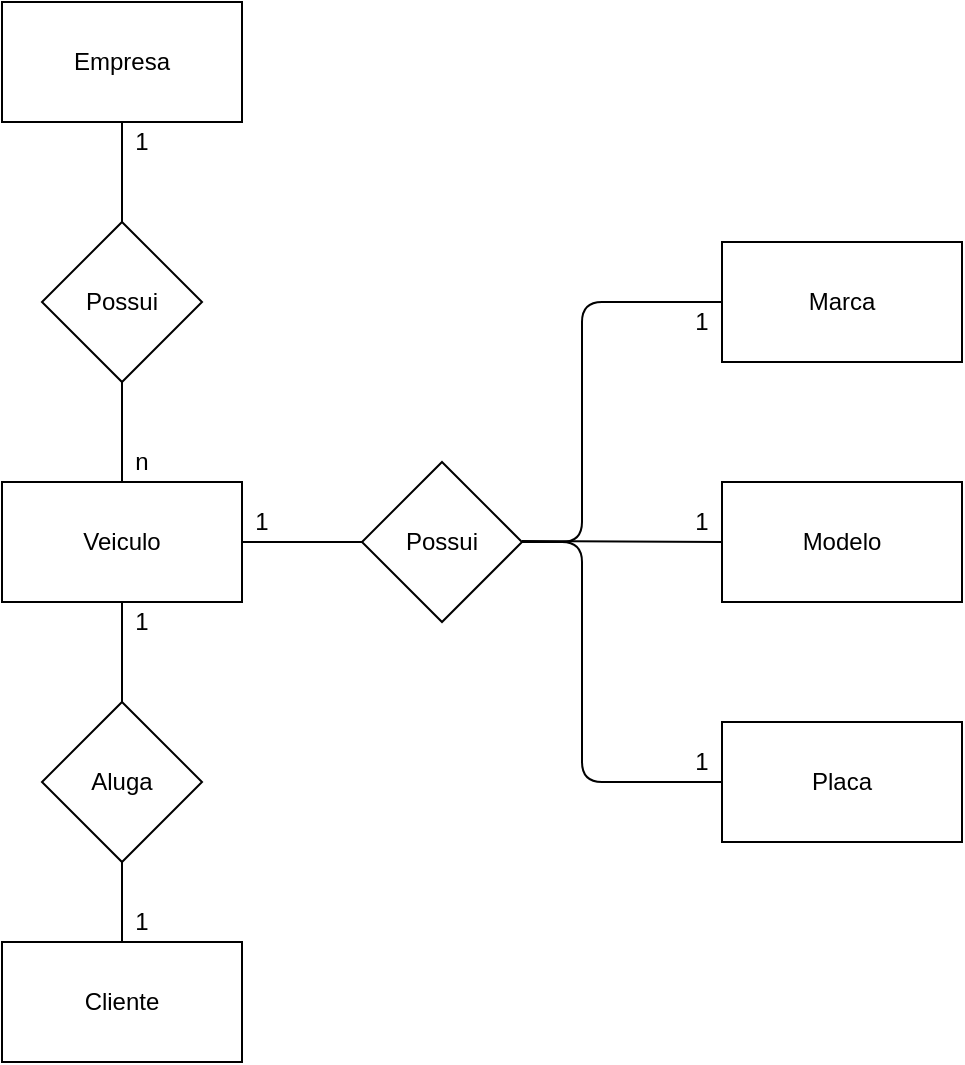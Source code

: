 <mxfile version="14.4.2" type="device" pages="2"><diagram id="qtcbhjYwakGJNuhF4KEL" name="Conceitual"><mxGraphModel dx="806" dy="490" grid="1" gridSize="10" guides="1" tooltips="1" connect="1" arrows="1" fold="1" page="1" pageScale="1" pageWidth="827" pageHeight="1169" math="0" shadow="0"><root><mxCell id="0"/><mxCell id="1" parent="0"/><mxCell id="SmdyD3zTWW93nZd84p_2-1" value="Empresa" style="rounded=0;whiteSpace=wrap;html=1;" parent="1" vertex="1"><mxGeometry x="280" y="40" width="120" height="60" as="geometry"/></mxCell><mxCell id="SmdyD3zTWW93nZd84p_2-2" value="Veiculo" style="rounded=0;whiteSpace=wrap;html=1;" parent="1" vertex="1"><mxGeometry x="280" y="280" width="120" height="60" as="geometry"/></mxCell><mxCell id="SmdyD3zTWW93nZd84p_2-3" value="Possui" style="rhombus;whiteSpace=wrap;html=1;" parent="1" vertex="1"><mxGeometry x="300" y="150" width="80" height="80" as="geometry"/></mxCell><mxCell id="SmdyD3zTWW93nZd84p_2-4" value="" style="endArrow=none;html=1;entryX=0.5;entryY=1;entryDx=0;entryDy=0;exitX=0.5;exitY=0;exitDx=0;exitDy=0;" parent="1" source="SmdyD3zTWW93nZd84p_2-3" target="SmdyD3zTWW93nZd84p_2-1" edge="1"><mxGeometry width="50" height="50" relative="1" as="geometry"><mxPoint x="400" y="150" as="sourcePoint"/><mxPoint x="430" y="210" as="targetPoint"/></mxGeometry></mxCell><mxCell id="SmdyD3zTWW93nZd84p_2-5" value="" style="endArrow=none;html=1;entryX=0.5;entryY=1;entryDx=0;entryDy=0;exitX=0.5;exitY=0;exitDx=0;exitDy=0;" parent="1" source="SmdyD3zTWW93nZd84p_2-2" target="SmdyD3zTWW93nZd84p_2-3" edge="1"><mxGeometry width="50" height="50" relative="1" as="geometry"><mxPoint x="380" y="260" as="sourcePoint"/><mxPoint x="430" y="210" as="targetPoint"/></mxGeometry></mxCell><mxCell id="SmdyD3zTWW93nZd84p_2-6" value="1" style="text;html=1;strokeColor=none;fillColor=none;align=center;verticalAlign=middle;whiteSpace=wrap;rounded=0;" parent="1" vertex="1"><mxGeometry x="330" y="100" width="40" height="20" as="geometry"/></mxCell><mxCell id="SmdyD3zTWW93nZd84p_2-8" value="n" style="text;html=1;strokeColor=none;fillColor=none;align=center;verticalAlign=middle;whiteSpace=wrap;rounded=0;" parent="1" vertex="1"><mxGeometry x="330" y="260" width="40" height="20" as="geometry"/></mxCell><mxCell id="SmdyD3zTWW93nZd84p_2-9" value="Marca" style="rounded=0;whiteSpace=wrap;html=1;" parent="1" vertex="1"><mxGeometry x="640" y="160" width="120" height="60" as="geometry"/></mxCell><mxCell id="SmdyD3zTWW93nZd84p_2-10" value="Modelo" style="rounded=0;whiteSpace=wrap;html=1;" parent="1" vertex="1"><mxGeometry x="640" y="280" width="120" height="60" as="geometry"/></mxCell><mxCell id="SmdyD3zTWW93nZd84p_2-11" value="Placa" style="rounded=0;whiteSpace=wrap;html=1;" parent="1" vertex="1"><mxGeometry x="640" y="400" width="120" height="60" as="geometry"/></mxCell><mxCell id="SmdyD3zTWW93nZd84p_2-12" value="Possui" style="rhombus;whiteSpace=wrap;html=1;" parent="1" vertex="1"><mxGeometry x="460" y="270" width="80" height="80" as="geometry"/></mxCell><mxCell id="SmdyD3zTWW93nZd84p_2-13" value="" style="endArrow=none;html=1;entryX=0;entryY=0.5;entryDx=0;entryDy=0;exitX=1;exitY=0.5;exitDx=0;exitDy=0;" parent="1" source="SmdyD3zTWW93nZd84p_2-2" target="SmdyD3zTWW93nZd84p_2-12" edge="1"><mxGeometry width="50" height="50" relative="1" as="geometry"><mxPoint x="380" y="270" as="sourcePoint"/><mxPoint x="430" y="220" as="targetPoint"/></mxGeometry></mxCell><mxCell id="SmdyD3zTWW93nZd84p_2-14" value="" style="endArrow=none;html=1;entryX=0;entryY=0.5;entryDx=0;entryDy=0;exitX=1;exitY=0.5;exitDx=0;exitDy=0;" parent="1" target="SmdyD3zTWW93nZd84p_2-10" edge="1"><mxGeometry width="50" height="50" relative="1" as="geometry"><mxPoint x="540" y="309.5" as="sourcePoint"/><mxPoint x="600" y="309.5" as="targetPoint"/></mxGeometry></mxCell><mxCell id="SmdyD3zTWW93nZd84p_2-15" value="" style="endArrow=none;html=1;entryX=0;entryY=0.5;entryDx=0;entryDy=0;exitX=1;exitY=0.5;exitDx=0;exitDy=0;" parent="1" source="SmdyD3zTWW93nZd84p_2-12" target="SmdyD3zTWW93nZd84p_2-11" edge="1"><mxGeometry width="50" height="50" relative="1" as="geometry"><mxPoint x="510" y="429.5" as="sourcePoint"/><mxPoint x="570" y="429.5" as="targetPoint"/><Array as="points"><mxPoint x="570" y="310"/><mxPoint x="570" y="430"/></Array></mxGeometry></mxCell><mxCell id="SmdyD3zTWW93nZd84p_2-16" value="" style="endArrow=none;html=1;entryX=0;entryY=0.5;entryDx=0;entryDy=0;exitX=1;exitY=0.5;exitDx=0;exitDy=0;" parent="1" source="SmdyD3zTWW93nZd84p_2-12" target="SmdyD3zTWW93nZd84p_2-9" edge="1"><mxGeometry width="50" height="50" relative="1" as="geometry"><mxPoint x="500" y="190" as="sourcePoint"/><mxPoint x="560" y="190" as="targetPoint"/><Array as="points"><mxPoint x="570" y="310"/><mxPoint x="570" y="190"/></Array></mxGeometry></mxCell><mxCell id="SmdyD3zTWW93nZd84p_2-17" value="1" style="text;html=1;strokeColor=none;fillColor=none;align=center;verticalAlign=middle;whiteSpace=wrap;rounded=0;" parent="1" vertex="1"><mxGeometry x="390" y="290" width="40" height="20" as="geometry"/></mxCell><mxCell id="SmdyD3zTWW93nZd84p_2-18" value="1" style="text;html=1;strokeColor=none;fillColor=none;align=center;verticalAlign=middle;whiteSpace=wrap;rounded=0;" parent="1" vertex="1"><mxGeometry x="610" y="290" width="40" height="20" as="geometry"/></mxCell><mxCell id="SmdyD3zTWW93nZd84p_2-19" value="1" style="text;html=1;strokeColor=none;fillColor=none;align=center;verticalAlign=middle;whiteSpace=wrap;rounded=0;" parent="1" vertex="1"><mxGeometry x="610" y="190" width="40" height="20" as="geometry"/></mxCell><mxCell id="SmdyD3zTWW93nZd84p_2-20" value="1" style="text;html=1;strokeColor=none;fillColor=none;align=center;verticalAlign=middle;whiteSpace=wrap;rounded=0;" parent="1" vertex="1"><mxGeometry x="610" y="410" width="40" height="20" as="geometry"/></mxCell><mxCell id="SmdyD3zTWW93nZd84p_2-21" value="Cliente" style="rounded=0;whiteSpace=wrap;html=1;" parent="1" vertex="1"><mxGeometry x="280" y="510" width="120" height="60" as="geometry"/></mxCell><mxCell id="SmdyD3zTWW93nZd84p_2-22" value="Aluga" style="rhombus;whiteSpace=wrap;html=1;" parent="1" vertex="1"><mxGeometry x="300" y="390" width="80" height="80" as="geometry"/></mxCell><mxCell id="SmdyD3zTWW93nZd84p_2-23" value="" style="endArrow=none;html=1;entryX=0.5;entryY=1;entryDx=0;entryDy=0;exitX=0.5;exitY=0;exitDx=0;exitDy=0;" parent="1" source="SmdyD3zTWW93nZd84p_2-22" target="SmdyD3zTWW93nZd84p_2-2" edge="1"><mxGeometry width="50" height="50" relative="1" as="geometry"><mxPoint x="270" y="410" as="sourcePoint"/><mxPoint x="320" y="360" as="targetPoint"/></mxGeometry></mxCell><mxCell id="SmdyD3zTWW93nZd84p_2-24" value="" style="endArrow=none;html=1;entryX=0.5;entryY=1;entryDx=0;entryDy=0;exitX=0.5;exitY=0;exitDx=0;exitDy=0;" parent="1" source="SmdyD3zTWW93nZd84p_2-21" target="SmdyD3zTWW93nZd84p_2-22" edge="1"><mxGeometry width="50" height="50" relative="1" as="geometry"><mxPoint x="420" y="500" as="sourcePoint"/><mxPoint x="420" y="450" as="targetPoint"/></mxGeometry></mxCell><mxCell id="SmdyD3zTWW93nZd84p_2-25" value="1" style="text;html=1;strokeColor=none;fillColor=none;align=center;verticalAlign=middle;whiteSpace=wrap;rounded=0;" parent="1" vertex="1"><mxGeometry x="330" y="340" width="40" height="20" as="geometry"/></mxCell><mxCell id="SmdyD3zTWW93nZd84p_2-26" value="1" style="text;html=1;strokeColor=none;fillColor=none;align=center;verticalAlign=middle;whiteSpace=wrap;rounded=0;" parent="1" vertex="1"><mxGeometry x="330" y="490" width="40" height="20" as="geometry"/></mxCell></root></mxGraphModel></diagram><diagram id="cbfgxTOnmdkZRFPGQJOt" name="Logico"><mxGraphModel dx="948" dy="576" grid="1" gridSize="10" guides="1" tooltips="1" connect="1" arrows="1" fold="1" page="1" pageScale="1" pageWidth="827" pageHeight="1169" math="0" shadow="0"><root><mxCell id="nOBJ4MlzQ91a8fiqfr3s-0"/><mxCell id="nOBJ4MlzQ91a8fiqfr3s-1" parent="nOBJ4MlzQ91a8fiqfr3s-0"/><mxCell id="nOBJ4MlzQ91a8fiqfr3s-2" value="Empresa" style="shape=table;startSize=30;container=1;collapsible=1;childLayout=tableLayout;fixedRows=1;rowLines=0;fontStyle=1;align=center;resizeLast=1;" vertex="1" parent="nOBJ4MlzQ91a8fiqfr3s-1"><mxGeometry x="70" y="160" width="180" height="60" as="geometry"/></mxCell><mxCell id="nOBJ4MlzQ91a8fiqfr3s-3" value="" style="shape=partialRectangle;collapsible=0;dropTarget=0;pointerEvents=0;fillColor=none;top=0;left=0;bottom=1;right=0;points=[[0,0.5],[1,0.5]];portConstraint=eastwest;" vertex="1" parent="nOBJ4MlzQ91a8fiqfr3s-2"><mxGeometry y="30" width="180" height="30" as="geometry"/></mxCell><mxCell id="nOBJ4MlzQ91a8fiqfr3s-4" value="PK" style="shape=partialRectangle;connectable=0;fillColor=none;top=0;left=0;bottom=0;right=0;fontStyle=1;overflow=hidden;" vertex="1" parent="nOBJ4MlzQ91a8fiqfr3s-3"><mxGeometry width="30" height="30" as="geometry"/></mxCell><mxCell id="nOBJ4MlzQ91a8fiqfr3s-5" value="IdEmpresa" style="shape=partialRectangle;connectable=0;fillColor=none;top=0;left=0;bottom=0;right=0;align=left;spacingLeft=6;fontStyle=1;overflow=hidden;" vertex="1" parent="nOBJ4MlzQ91a8fiqfr3s-3"><mxGeometry x="30" width="150" height="30" as="geometry"/></mxCell><mxCell id="zFlpbGi_CJhMRp_U6qEK-0" value="Veiculo" style="shape=table;startSize=30;container=1;collapsible=1;childLayout=tableLayout;fixedRows=1;rowLines=0;fontStyle=1;align=center;resizeLast=1;" vertex="1" parent="nOBJ4MlzQ91a8fiqfr3s-1"><mxGeometry x="310" y="170" width="180" height="190" as="geometry"/></mxCell><mxCell id="zFlpbGi_CJhMRp_U6qEK-1" value="" style="shape=partialRectangle;collapsible=0;dropTarget=0;pointerEvents=0;fillColor=none;top=0;left=0;bottom=0;right=0;points=[[0,0.5],[1,0.5]];portConstraint=eastwest;" vertex="1" parent="zFlpbGi_CJhMRp_U6qEK-0"><mxGeometry y="30" width="180" height="30" as="geometry"/></mxCell><mxCell id="zFlpbGi_CJhMRp_U6qEK-2" value="PK" style="shape=partialRectangle;connectable=0;fillColor=none;top=0;left=0;bottom=0;right=0;fontStyle=1;overflow=hidden;" vertex="1" parent="zFlpbGi_CJhMRp_U6qEK-1"><mxGeometry width="60" height="30" as="geometry"/></mxCell><mxCell id="zFlpbGi_CJhMRp_U6qEK-3" value="IdVeiculo" style="shape=partialRectangle;connectable=0;fillColor=none;top=0;left=0;bottom=0;right=0;align=left;spacingLeft=6;fontStyle=1;overflow=hidden;" vertex="1" parent="zFlpbGi_CJhMRp_U6qEK-1"><mxGeometry x="60" width="120" height="30" as="geometry"/></mxCell><mxCell id="zFlpbGi_CJhMRp_U6qEK-4" value="" style="shape=partialRectangle;collapsible=0;dropTarget=0;pointerEvents=0;fillColor=none;top=0;left=0;bottom=1;right=0;points=[[0,0.5],[1,0.5]];portConstraint=eastwest;" vertex="1" parent="zFlpbGi_CJhMRp_U6qEK-0"><mxGeometry y="60" width="180" height="30" as="geometry"/></mxCell><mxCell id="zFlpbGi_CJhMRp_U6qEK-5" value="FK" style="shape=partialRectangle;connectable=0;fillColor=none;top=0;left=0;bottom=0;right=0;fontStyle=1;overflow=hidden;" vertex="1" parent="zFlpbGi_CJhMRp_U6qEK-4"><mxGeometry width="60" height="30" as="geometry"/></mxCell><mxCell id="zFlpbGi_CJhMRp_U6qEK-6" value="IdEmpresa" style="shape=partialRectangle;connectable=0;fillColor=none;top=0;left=0;bottom=0;right=0;align=left;spacingLeft=6;fontStyle=1;overflow=hidden;" vertex="1" parent="zFlpbGi_CJhMRp_U6qEK-4"><mxGeometry x="60" width="120" height="30" as="geometry"/></mxCell><mxCell id="zFlpbGi_CJhMRp_U6qEK-7" value="" style="shape=partialRectangle;collapsible=0;dropTarget=0;pointerEvents=0;fillColor=none;top=0;left=0;bottom=0;right=0;points=[[0,0.5],[1,0.5]];portConstraint=eastwest;" vertex="1" parent="zFlpbGi_CJhMRp_U6qEK-0"><mxGeometry y="90" width="180" height="30" as="geometry"/></mxCell><mxCell id="zFlpbGi_CJhMRp_U6qEK-8" value="" style="shape=partialRectangle;connectable=0;fillColor=none;top=0;left=0;bottom=0;right=0;editable=1;overflow=hidden;" vertex="1" parent="zFlpbGi_CJhMRp_U6qEK-7"><mxGeometry width="60" height="30" as="geometry"/></mxCell><mxCell id="zFlpbGi_CJhMRp_U6qEK-9" value="Marca" style="shape=partialRectangle;connectable=0;fillColor=none;top=0;left=0;bottom=0;right=0;align=left;spacingLeft=6;overflow=hidden;" vertex="1" parent="zFlpbGi_CJhMRp_U6qEK-7"><mxGeometry x="60" width="120" height="30" as="geometry"/></mxCell><mxCell id="zFlpbGi_CJhMRp_U6qEK-10" value="" style="shape=partialRectangle;collapsible=0;dropTarget=0;pointerEvents=0;fillColor=none;top=0;left=0;bottom=0;right=0;points=[[0,0.5],[1,0.5]];portConstraint=eastwest;" vertex="1" parent="zFlpbGi_CJhMRp_U6qEK-0"><mxGeometry y="120" width="180" height="30" as="geometry"/></mxCell><mxCell id="zFlpbGi_CJhMRp_U6qEK-11" value="" style="shape=partialRectangle;connectable=0;fillColor=none;top=0;left=0;bottom=0;right=0;editable=1;overflow=hidden;" vertex="1" parent="zFlpbGi_CJhMRp_U6qEK-10"><mxGeometry width="60" height="30" as="geometry"/></mxCell><mxCell id="zFlpbGi_CJhMRp_U6qEK-12" value="Modelo" style="shape=partialRectangle;connectable=0;fillColor=none;top=0;left=0;bottom=0;right=0;align=left;spacingLeft=6;overflow=hidden;" vertex="1" parent="zFlpbGi_CJhMRp_U6qEK-10"><mxGeometry x="60" width="120" height="30" as="geometry"/></mxCell><mxCell id="fbHEHQttMGH14teeF06v-15" value="" style="shape=partialRectangle;collapsible=0;dropTarget=0;pointerEvents=0;fillColor=none;top=0;left=0;bottom=0;right=0;points=[[0,0.5],[1,0.5]];portConstraint=eastwest;" vertex="1" parent="zFlpbGi_CJhMRp_U6qEK-0"><mxGeometry y="150" width="180" height="30" as="geometry"/></mxCell><mxCell id="fbHEHQttMGH14teeF06v-16" value="" style="shape=partialRectangle;connectable=0;fillColor=none;top=0;left=0;bottom=0;right=0;editable=1;overflow=hidden;" vertex="1" parent="fbHEHQttMGH14teeF06v-15"><mxGeometry width="60" height="30" as="geometry"/></mxCell><mxCell id="fbHEHQttMGH14teeF06v-17" value="Placa" style="shape=partialRectangle;connectable=0;fillColor=none;top=0;left=0;bottom=0;right=0;align=left;spacingLeft=6;overflow=hidden;" vertex="1" parent="fbHEHQttMGH14teeF06v-15"><mxGeometry x="60" width="120" height="30" as="geometry"/></mxCell><mxCell id="fbHEHQttMGH14teeF06v-31" value="Cliente" style="shape=table;startSize=30;container=1;collapsible=1;childLayout=tableLayout;fixedRows=1;rowLines=0;fontStyle=1;align=center;resizeLast=1;" vertex="1" parent="nOBJ4MlzQ91a8fiqfr3s-1"><mxGeometry x="840" y="145" width="180" height="160" as="geometry"/></mxCell><mxCell id="fbHEHQttMGH14teeF06v-32" value="" style="shape=partialRectangle;collapsible=0;dropTarget=0;pointerEvents=0;fillColor=none;top=0;left=0;bottom=1;right=0;points=[[0,0.5],[1,0.5]];portConstraint=eastwest;" vertex="1" parent="fbHEHQttMGH14teeF06v-31"><mxGeometry y="30" width="180" height="30" as="geometry"/></mxCell><mxCell id="fbHEHQttMGH14teeF06v-33" value="PK" style="shape=partialRectangle;connectable=0;fillColor=none;top=0;left=0;bottom=0;right=0;fontStyle=1;overflow=hidden;" vertex="1" parent="fbHEHQttMGH14teeF06v-32"><mxGeometry width="30" height="30" as="geometry"/></mxCell><mxCell id="fbHEHQttMGH14teeF06v-34" value="IdCliente" style="shape=partialRectangle;connectable=0;fillColor=none;top=0;left=0;bottom=0;right=0;align=left;spacingLeft=6;fontStyle=1;overflow=hidden;" vertex="1" parent="fbHEHQttMGH14teeF06v-32"><mxGeometry x="30" width="150" height="30" as="geometry"/></mxCell><mxCell id="fbHEHQttMGH14teeF06v-35" value="" style="shape=partialRectangle;collapsible=0;dropTarget=0;pointerEvents=0;fillColor=none;top=0;left=0;bottom=0;right=0;points=[[0,0.5],[1,0.5]];portConstraint=eastwest;" vertex="1" parent="fbHEHQttMGH14teeF06v-31"><mxGeometry y="60" width="180" height="30" as="geometry"/></mxCell><mxCell id="fbHEHQttMGH14teeF06v-36" value="" style="shape=partialRectangle;connectable=0;fillColor=none;top=0;left=0;bottom=0;right=0;editable=1;overflow=hidden;" vertex="1" parent="fbHEHQttMGH14teeF06v-35"><mxGeometry width="30" height="30" as="geometry"/></mxCell><mxCell id="fbHEHQttMGH14teeF06v-37" value="Nome" style="shape=partialRectangle;connectable=0;fillColor=none;top=0;left=0;bottom=0;right=0;align=left;spacingLeft=6;overflow=hidden;" vertex="1" parent="fbHEHQttMGH14teeF06v-35"><mxGeometry x="30" width="150" height="30" as="geometry"/></mxCell><mxCell id="fbHEHQttMGH14teeF06v-38" value="" style="shape=partialRectangle;collapsible=0;dropTarget=0;pointerEvents=0;fillColor=none;top=0;left=0;bottom=0;right=0;points=[[0,0.5],[1,0.5]];portConstraint=eastwest;" vertex="1" parent="fbHEHQttMGH14teeF06v-31"><mxGeometry y="90" width="180" height="30" as="geometry"/></mxCell><mxCell id="fbHEHQttMGH14teeF06v-39" value="" style="shape=partialRectangle;connectable=0;fillColor=none;top=0;left=0;bottom=0;right=0;editable=1;overflow=hidden;" vertex="1" parent="fbHEHQttMGH14teeF06v-38"><mxGeometry width="30" height="30" as="geometry"/></mxCell><mxCell id="fbHEHQttMGH14teeF06v-40" value="Numero de Identidade" style="shape=partialRectangle;connectable=0;fillColor=none;top=0;left=0;bottom=0;right=0;align=left;spacingLeft=6;overflow=hidden;" vertex="1" parent="fbHEHQttMGH14teeF06v-38"><mxGeometry x="30" width="150" height="30" as="geometry"/></mxCell><mxCell id="fbHEHQttMGH14teeF06v-41" value="" style="shape=partialRectangle;collapsible=0;dropTarget=0;pointerEvents=0;fillColor=none;top=0;left=0;bottom=0;right=0;points=[[0,0.5],[1,0.5]];portConstraint=eastwest;" vertex="1" parent="fbHEHQttMGH14teeF06v-31"><mxGeometry y="120" width="180" height="30" as="geometry"/></mxCell><mxCell id="fbHEHQttMGH14teeF06v-42" value="" style="shape=partialRectangle;connectable=0;fillColor=none;top=0;left=0;bottom=0;right=0;editable=1;overflow=hidden;" vertex="1" parent="fbHEHQttMGH14teeF06v-41"><mxGeometry width="30" height="30" as="geometry"/></mxCell><mxCell id="fbHEHQttMGH14teeF06v-43" value="CPF" style="shape=partialRectangle;connectable=0;fillColor=none;top=0;left=0;bottom=0;right=0;align=left;spacingLeft=6;overflow=hidden;" vertex="1" parent="fbHEHQttMGH14teeF06v-41"><mxGeometry x="30" width="150" height="30" as="geometry"/></mxCell><mxCell id="fbHEHQttMGH14teeF06v-44" value="Aluguel" style="shape=table;startSize=30;container=1;collapsible=1;childLayout=tableLayout;fixedRows=1;rowLines=0;fontStyle=1;align=center;resizeLast=1;" vertex="1" parent="nOBJ4MlzQ91a8fiqfr3s-1"><mxGeometry x="590" y="120" width="180" height="190" as="geometry"/></mxCell><mxCell id="fbHEHQttMGH14teeF06v-45" value="" style="shape=partialRectangle;collapsible=0;dropTarget=0;pointerEvents=0;fillColor=none;top=0;left=0;bottom=0;right=0;points=[[0,0.5],[1,0.5]];portConstraint=eastwest;" vertex="1" parent="fbHEHQttMGH14teeF06v-44"><mxGeometry y="30" width="180" height="30" as="geometry"/></mxCell><mxCell id="fbHEHQttMGH14teeF06v-46" value="PK" style="shape=partialRectangle;connectable=0;fillColor=none;top=0;left=0;bottom=0;right=0;fontStyle=1;overflow=hidden;" vertex="1" parent="fbHEHQttMGH14teeF06v-45"><mxGeometry width="60" height="30" as="geometry"/></mxCell><mxCell id="fbHEHQttMGH14teeF06v-47" value="IdAluguel" style="shape=partialRectangle;connectable=0;fillColor=none;top=0;left=0;bottom=0;right=0;align=left;spacingLeft=6;fontStyle=1;overflow=hidden;" vertex="1" parent="fbHEHQttMGH14teeF06v-45"><mxGeometry x="60" width="120" height="30" as="geometry"/></mxCell><mxCell id="fbHEHQttMGH14teeF06v-72" value="" style="shape=partialRectangle;collapsible=0;dropTarget=0;pointerEvents=0;fillColor=none;top=0;left=0;bottom=0;right=0;points=[[0,0.5],[1,0.5]];portConstraint=eastwest;" vertex="1" parent="fbHEHQttMGH14teeF06v-44"><mxGeometry y="60" width="180" height="30" as="geometry"/></mxCell><mxCell id="fbHEHQttMGH14teeF06v-73" value="FK" style="shape=partialRectangle;connectable=0;fillColor=none;top=0;left=0;bottom=0;right=0;fontStyle=1;overflow=hidden;" vertex="1" parent="fbHEHQttMGH14teeF06v-72"><mxGeometry width="60" height="30" as="geometry"/></mxCell><mxCell id="fbHEHQttMGH14teeF06v-74" value="IdCliente" style="shape=partialRectangle;connectable=0;fillColor=none;top=0;left=0;bottom=0;right=0;align=left;spacingLeft=6;fontStyle=1;overflow=hidden;" vertex="1" parent="fbHEHQttMGH14teeF06v-72"><mxGeometry x="60" width="120" height="30" as="geometry"/></mxCell><mxCell id="fbHEHQttMGH14teeF06v-48" value="" style="shape=partialRectangle;collapsible=0;dropTarget=0;pointerEvents=0;fillColor=none;top=0;left=0;bottom=1;right=0;points=[[0,0.5],[1,0.5]];portConstraint=eastwest;" vertex="1" parent="fbHEHQttMGH14teeF06v-44"><mxGeometry y="90" width="180" height="30" as="geometry"/></mxCell><mxCell id="fbHEHQttMGH14teeF06v-49" value="FK" style="shape=partialRectangle;connectable=0;fillColor=none;top=0;left=0;bottom=0;right=0;fontStyle=1;overflow=hidden;" vertex="1" parent="fbHEHQttMGH14teeF06v-48"><mxGeometry width="60" height="30" as="geometry"/></mxCell><mxCell id="fbHEHQttMGH14teeF06v-50" value="Veiculo" style="shape=partialRectangle;connectable=0;fillColor=none;top=0;left=0;bottom=0;right=0;align=left;spacingLeft=6;fontStyle=1;overflow=hidden;" vertex="1" parent="fbHEHQttMGH14teeF06v-48"><mxGeometry x="60" width="120" height="30" as="geometry"/></mxCell><mxCell id="fbHEHQttMGH14teeF06v-51" value="" style="shape=partialRectangle;collapsible=0;dropTarget=0;pointerEvents=0;fillColor=none;top=0;left=0;bottom=0;right=0;points=[[0,0.5],[1,0.5]];portConstraint=eastwest;" vertex="1" parent="fbHEHQttMGH14teeF06v-44"><mxGeometry y="120" width="180" height="30" as="geometry"/></mxCell><mxCell id="fbHEHQttMGH14teeF06v-52" value="" style="shape=partialRectangle;connectable=0;fillColor=none;top=0;left=0;bottom=0;right=0;editable=1;overflow=hidden;" vertex="1" parent="fbHEHQttMGH14teeF06v-51"><mxGeometry width="60" height="30" as="geometry"/></mxCell><mxCell id="fbHEHQttMGH14teeF06v-53" value="Preço" style="shape=partialRectangle;connectable=0;fillColor=none;top=0;left=0;bottom=0;right=0;align=left;spacingLeft=6;overflow=hidden;" vertex="1" parent="fbHEHQttMGH14teeF06v-51"><mxGeometry x="60" width="120" height="30" as="geometry"/></mxCell><mxCell id="fbHEHQttMGH14teeF06v-54" value="" style="shape=partialRectangle;collapsible=0;dropTarget=0;pointerEvents=0;fillColor=none;top=0;left=0;bottom=0;right=0;points=[[0,0.5],[1,0.5]];portConstraint=eastwest;" vertex="1" parent="fbHEHQttMGH14teeF06v-44"><mxGeometry y="150" width="180" height="30" as="geometry"/></mxCell><mxCell id="fbHEHQttMGH14teeF06v-55" value="" style="shape=partialRectangle;connectable=0;fillColor=none;top=0;left=0;bottom=0;right=0;editable=1;overflow=hidden;" vertex="1" parent="fbHEHQttMGH14teeF06v-54"><mxGeometry width="60" height="30" as="geometry"/></mxCell><mxCell id="fbHEHQttMGH14teeF06v-56" value="Data" style="shape=partialRectangle;connectable=0;fillColor=none;top=0;left=0;bottom=0;right=0;align=left;spacingLeft=6;overflow=hidden;" vertex="1" parent="fbHEHQttMGH14teeF06v-54"><mxGeometry x="60" width="120" height="30" as="geometry"/></mxCell><mxCell id="fbHEHQttMGH14teeF06v-75" value="" style="edgeStyle=entityRelationEdgeStyle;fontSize=12;html=1;endArrow=ERoneToMany;exitX=1;exitY=0.5;exitDx=0;exitDy=0;entryX=0;entryY=0.5;entryDx=0;entryDy=0;" edge="1" parent="nOBJ4MlzQ91a8fiqfr3s-1" source="nOBJ4MlzQ91a8fiqfr3s-3" target="zFlpbGi_CJhMRp_U6qEK-4"><mxGeometry width="100" height="100" relative="1" as="geometry"><mxPoint x="440" y="240" as="sourcePoint"/><mxPoint x="540" y="140" as="targetPoint"/></mxGeometry></mxCell><mxCell id="fbHEHQttMGH14teeF06v-76" value="" style="edgeStyle=entityRelationEdgeStyle;fontSize=12;html=1;endArrow=ERmandOne;startArrow=ERmandOne;entryX=0;entryY=0.5;entryDx=0;entryDy=0;exitX=1;exitY=0.5;exitDx=0;exitDy=0;" edge="1" parent="nOBJ4MlzQ91a8fiqfr3s-1" source="zFlpbGi_CJhMRp_U6qEK-4" target="fbHEHQttMGH14teeF06v-48"><mxGeometry width="100" height="100" relative="1" as="geometry"><mxPoint x="440" y="240" as="sourcePoint"/><mxPoint x="540" y="140" as="targetPoint"/></mxGeometry></mxCell><mxCell id="fbHEHQttMGH14teeF06v-77" value="" style="edgeStyle=entityRelationEdgeStyle;fontSize=12;html=1;endArrow=ERmandOne;startArrow=ERmandOne;entryX=0;entryY=0.5;entryDx=0;entryDy=0;exitX=1;exitY=0.5;exitDx=0;exitDy=0;" edge="1" parent="nOBJ4MlzQ91a8fiqfr3s-1" source="fbHEHQttMGH14teeF06v-72" target="fbHEHQttMGH14teeF06v-32"><mxGeometry width="100" height="100" relative="1" as="geometry"><mxPoint x="500" y="255" as="sourcePoint"/><mxPoint x="600" y="235" as="targetPoint"/></mxGeometry></mxCell></root></mxGraphModel></diagram></mxfile>